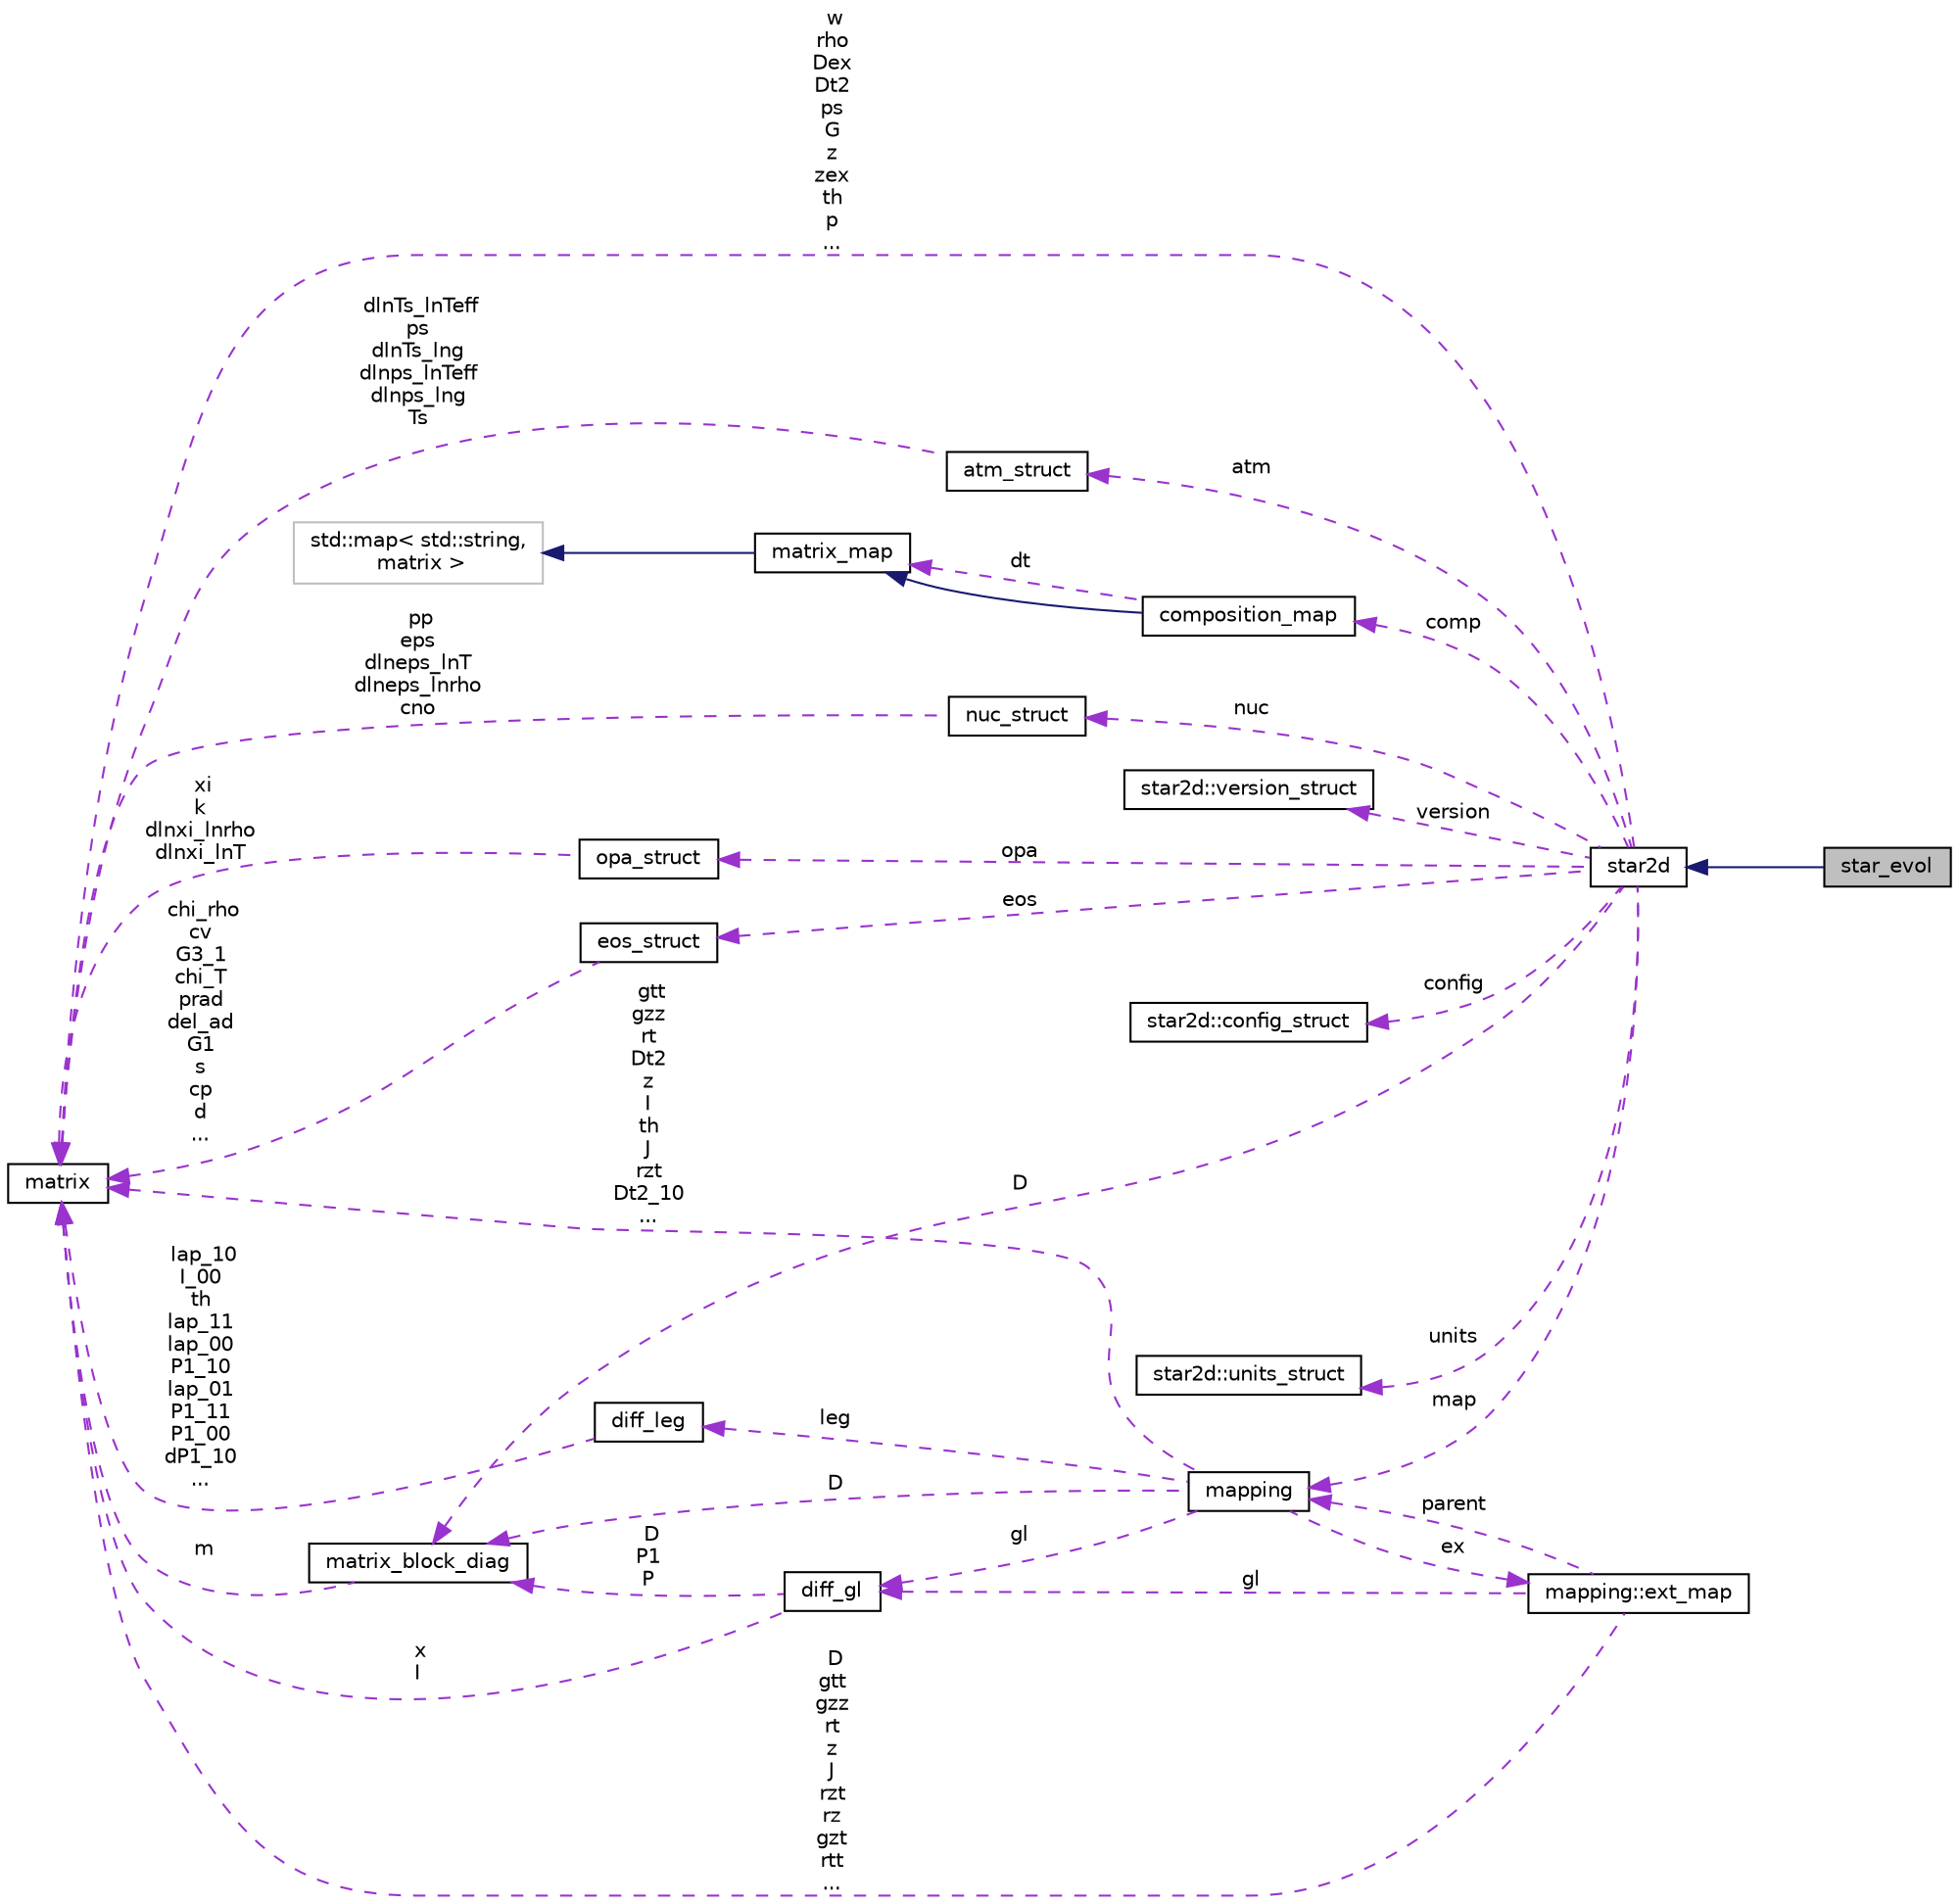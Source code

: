 digraph "star_evol"
{
  edge [fontname="Helvetica",fontsize="10",labelfontname="Helvetica",labelfontsize="10"];
  node [fontname="Helvetica",fontsize="10",shape=record];
  rankdir="LR";
  Node1 [label="star_evol",height=0.2,width=0.4,color="black", fillcolor="grey75", style="filled" fontcolor="black"];
  Node2 -> Node1 [dir="back",color="midnightblue",fontsize="10",style="solid",fontname="Helvetica"];
  Node2 [label="star2d",height=0.2,width=0.4,color="black", fillcolor="white", style="filled",URL="$classstar2d.html"];
  Node3 -> Node2 [dir="back",color="darkorchid3",fontsize="10",style="dashed",label=" units" ,fontname="Helvetica"];
  Node3 [label="star2d::units_struct",height=0.2,width=0.4,color="black", fillcolor="white", style="filled",URL="$structstar2d_1_1units__struct.html"];
  Node4 -> Node2 [dir="back",color="darkorchid3",fontsize="10",style="dashed",label=" eos" ,fontname="Helvetica"];
  Node4 [label="eos_struct",height=0.2,width=0.4,color="black", fillcolor="white", style="filled",URL="$structeos__struct.html"];
  Node5 -> Node4 [dir="back",color="darkorchid3",fontsize="10",style="dashed",label=" chi_rho\ncv\nG3_1\nchi_T\nprad\ndel_ad\nG1\ns\ncp\nd\n..." ,fontname="Helvetica"];
  Node5 [label="matrix",height=0.2,width=0.4,color="black", fillcolor="white", style="filled",URL="$classmatrix.html",tooltip="The matrix class is used to facilitate the work with regular dense matrices. "];
  Node5 -> Node2 [dir="back",color="darkorchid3",fontsize="10",style="dashed",label=" w\nrho\nDex\nDt2\nps\nG\nz\nzex\nth\np\n..." ,fontname="Helvetica"];
  Node6 -> Node2 [dir="back",color="darkorchid3",fontsize="10",style="dashed",label=" atm" ,fontname="Helvetica"];
  Node6 [label="atm_struct",height=0.2,width=0.4,color="black", fillcolor="white", style="filled",URL="$structatm__struct.html"];
  Node5 -> Node6 [dir="back",color="darkorchid3",fontsize="10",style="dashed",label=" dlnTs_lnTeff\nps\ndlnTs_lng\ndlnps_lnTeff\ndlnps_lng\nTs" ,fontname="Helvetica"];
  Node7 -> Node2 [dir="back",color="darkorchid3",fontsize="10",style="dashed",label=" D" ,fontname="Helvetica"];
  Node7 [label="matrix_block_diag",height=0.2,width=0.4,color="black", fillcolor="white", style="filled",URL="$classmatrix__block__diag.html",tooltip="The matrix_block_diag class is used to store block diagonal matrices. "];
  Node5 -> Node7 [dir="back",color="darkorchid3",fontsize="10",style="dashed",label=" m" ,fontname="Helvetica"];
  Node8 -> Node2 [dir="back",color="darkorchid3",fontsize="10",style="dashed",label=" version" ,fontname="Helvetica"];
  Node8 [label="star2d::version_struct",height=0.2,width=0.4,color="black", fillcolor="white", style="filled",URL="$structstar2d_1_1version__struct.html"];
  Node9 -> Node2 [dir="back",color="darkorchid3",fontsize="10",style="dashed",label=" comp" ,fontname="Helvetica"];
  Node9 [label="composition_map",height=0.2,width=0.4,color="black", fillcolor="white", style="filled",URL="$classcomposition__map.html"];
  Node10 -> Node9 [dir="back",color="midnightblue",fontsize="10",style="solid",fontname="Helvetica"];
  Node10 [label="matrix_map",height=0.2,width=0.4,color="black", fillcolor="white", style="filled",URL="$classmatrix__map.html"];
  Node11 -> Node10 [dir="back",color="midnightblue",fontsize="10",style="solid",fontname="Helvetica"];
  Node11 [label="std::map\< std::string,\l matrix \>",height=0.2,width=0.4,color="grey75", fillcolor="white", style="filled"];
  Node10 -> Node9 [dir="back",color="darkorchid3",fontsize="10",style="dashed",label=" dt" ,fontname="Helvetica"];
  Node12 -> Node2 [dir="back",color="darkorchid3",fontsize="10",style="dashed",label=" nuc" ,fontname="Helvetica"];
  Node12 [label="nuc_struct",height=0.2,width=0.4,color="black", fillcolor="white", style="filled",URL="$structnuc__struct.html"];
  Node5 -> Node12 [dir="back",color="darkorchid3",fontsize="10",style="dashed",label=" pp\neps\ndlneps_lnT\ndlneps_lnrho\ncno" ,fontname="Helvetica"];
  Node13 -> Node2 [dir="back",color="darkorchid3",fontsize="10",style="dashed",label=" opa" ,fontname="Helvetica"];
  Node13 [label="opa_struct",height=0.2,width=0.4,color="black", fillcolor="white", style="filled",URL="$structopa__struct.html"];
  Node5 -> Node13 [dir="back",color="darkorchid3",fontsize="10",style="dashed",label=" xi\nk\ndlnxi_lnrho\ndlnxi_lnT" ,fontname="Helvetica"];
  Node14 -> Node2 [dir="back",color="darkorchid3",fontsize="10",style="dashed",label=" config" ,fontname="Helvetica"];
  Node14 [label="star2d::config_struct",height=0.2,width=0.4,color="black", fillcolor="white", style="filled",URL="$structstar2d_1_1config__struct.html"];
  Node15 -> Node2 [dir="back",color="darkorchid3",fontsize="10",style="dashed",label=" map" ,fontname="Helvetica"];
  Node15 [label="mapping",height=0.2,width=0.4,color="black", fillcolor="white", style="filled",URL="$classmapping.html"];
  Node16 -> Node15 [dir="back",color="darkorchid3",fontsize="10",style="dashed",label=" ex" ,fontname="Helvetica"];
  Node16 [label="mapping::ext_map",height=0.2,width=0.4,color="black", fillcolor="white", style="filled",URL="$classmapping_1_1ext__map.html"];
  Node17 -> Node16 [dir="back",color="darkorchid3",fontsize="10",style="dashed",label=" gl" ,fontname="Helvetica"];
  Node17 [label="diff_gl",height=0.2,width=0.4,color="black", fillcolor="white", style="filled",URL="$classdiff__gl.html",tooltip="The diff_gl class implements the Gauss-Lobatto (or more properly Gauss-Lobatto-Chebyshev) collocation..."];
  Node5 -> Node17 [dir="back",color="darkorchid3",fontsize="10",style="dashed",label=" x\nI" ,fontname="Helvetica"];
  Node7 -> Node17 [dir="back",color="darkorchid3",fontsize="10",style="dashed",label=" D\nP1\nP" ,fontname="Helvetica"];
  Node5 -> Node16 [dir="back",color="darkorchid3",fontsize="10",style="dashed",label=" D\ngtt\ngzz\nrt\nz\nJ\nrzt\nrz\ngzt\nrtt\n..." ,fontname="Helvetica"];
  Node15 -> Node16 [dir="back",color="darkorchid3",fontsize="10",style="dashed",label=" parent" ,fontname="Helvetica"];
  Node17 -> Node15 [dir="back",color="darkorchid3",fontsize="10",style="dashed",label=" gl" ,fontname="Helvetica"];
  Node5 -> Node15 [dir="back",color="darkorchid3",fontsize="10",style="dashed",label=" gtt\ngzz\nrt\nDt2\nz\nI\nth\nJ\nrzt\nDt2_10\n..." ,fontname="Helvetica"];
  Node18 -> Node15 [dir="back",color="darkorchid3",fontsize="10",style="dashed",label=" leg" ,fontname="Helvetica"];
  Node18 [label="diff_leg",height=0.2,width=0.4,color="black", fillcolor="white", style="filled",URL="$classdiff__leg.html",tooltip="The diff_leg class implements Legendre numerical differentiation. "];
  Node5 -> Node18 [dir="back",color="darkorchid3",fontsize="10",style="dashed",label=" lap_10\nI_00\nth\nlap_11\nlap_00\nP1_10\nlap_01\nP1_11\nP1_00\ndP1_10\n..." ,fontname="Helvetica"];
  Node7 -> Node15 [dir="back",color="darkorchid3",fontsize="10",style="dashed",label=" D" ,fontname="Helvetica"];
}
